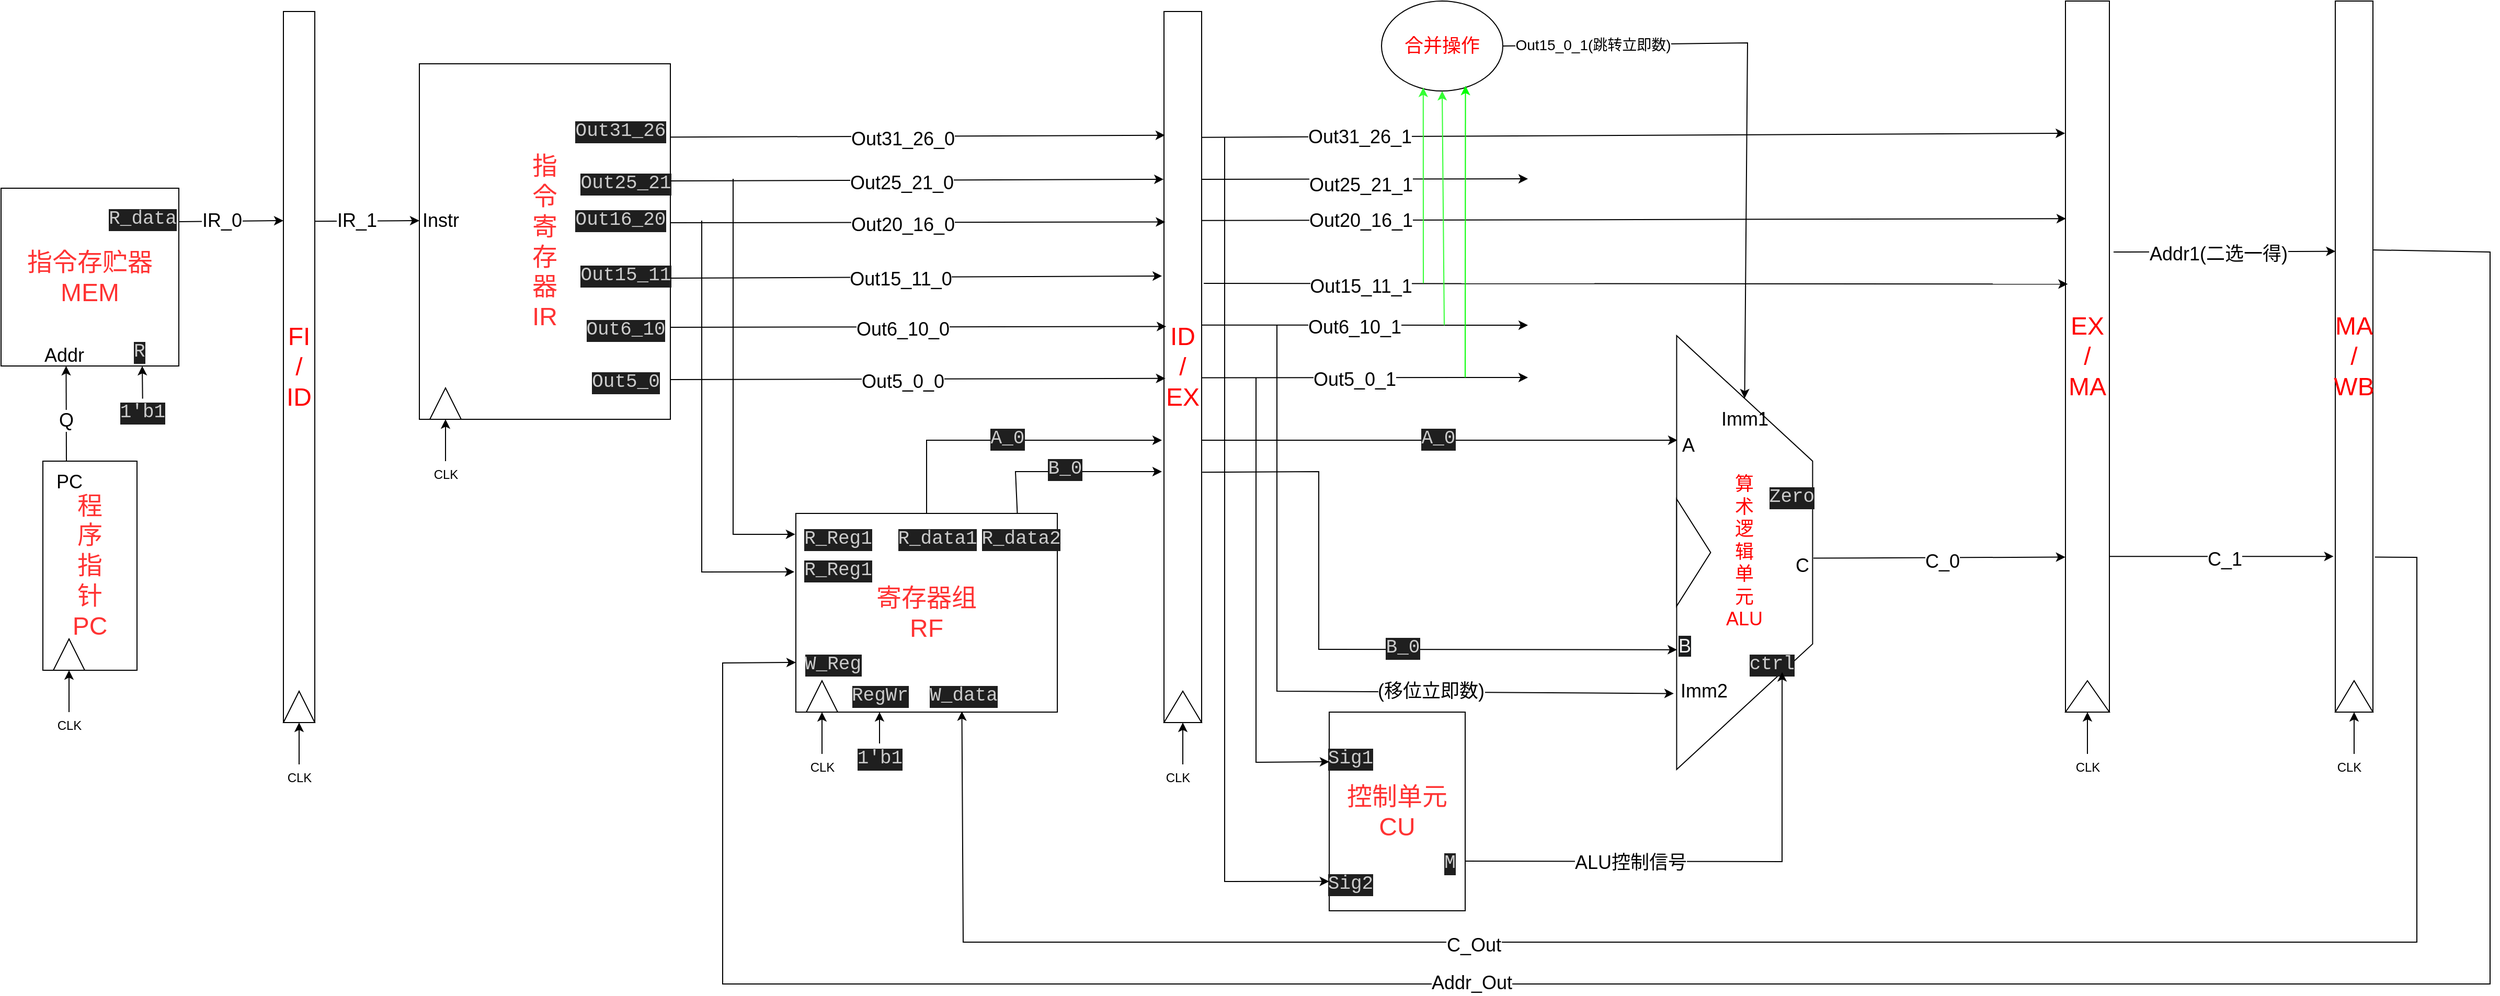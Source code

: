 <mxfile version="22.1.11" type="device">
  <diagram name="第 1 页" id="F2YBOsGmDb3BUTf48DRG">
    <mxGraphModel dx="2922" dy="1434" grid="1" gridSize="10" guides="1" tooltips="1" connect="1" arrows="1" fold="1" page="1" pageScale="1" pageWidth="827" pageHeight="1169" math="0" shadow="0">
      <root>
        <mxCell id="0" />
        <mxCell id="1" parent="0" />
        <mxCell id="sU1RIK9nSub-tDPMExDh-31" value="" style="group" vertex="1" connectable="0" parent="1">
          <mxGeometry x="2140" y="180" width="70" height="748" as="geometry" />
        </mxCell>
        <mxCell id="sU1RIK9nSub-tDPMExDh-23" value="&lt;font color=&quot;#ff0000&quot; style=&quot;font-size: 24px;&quot;&gt;EX&lt;br&gt;/&lt;br&gt;MA&lt;br&gt;&lt;/font&gt;" style="rounded=0;whiteSpace=wrap;html=1;" vertex="1" parent="sU1RIK9nSub-tDPMExDh-31">
          <mxGeometry x="14" width="42" height="680" as="geometry" />
        </mxCell>
        <mxCell id="sU1RIK9nSub-tDPMExDh-24" value="" style="triangle;whiteSpace=wrap;html=1;direction=north;" vertex="1" parent="sU1RIK9nSub-tDPMExDh-31">
          <mxGeometry x="14" y="650" width="42" height="30" as="geometry" />
        </mxCell>
        <mxCell id="sU1RIK9nSub-tDPMExDh-25" value="" style="endArrow=classic;html=1;rounded=0;entryX=0;entryY=0.5;entryDx=0;entryDy=0;" edge="1" parent="sU1RIK9nSub-tDPMExDh-31" target="sU1RIK9nSub-tDPMExDh-24">
          <mxGeometry width="50" height="50" relative="1" as="geometry">
            <mxPoint x="35" y="720" as="sourcePoint" />
            <mxPoint x="280" y="540" as="targetPoint" />
          </mxGeometry>
        </mxCell>
        <mxCell id="sU1RIK9nSub-tDPMExDh-26" value="CLK" style="text;html=1;align=center;verticalAlign=middle;resizable=0;points=[];autosize=1;strokeColor=none;fillColor=none;" vertex="1" parent="sU1RIK9nSub-tDPMExDh-31">
          <mxGeometry x="10" y="718" width="50" height="30" as="geometry" />
        </mxCell>
        <mxCell id="sU1RIK9nSub-tDPMExDh-32" value="" style="group" vertex="1" connectable="0" parent="1">
          <mxGeometry x="2400" y="180" width="60" height="748" as="geometry" />
        </mxCell>
        <mxCell id="sU1RIK9nSub-tDPMExDh-27" value="&lt;font color=&quot;#ff0000&quot;&gt;&lt;span style=&quot;font-size: 24px;&quot;&gt;MA&lt;br&gt;/&lt;br&gt;WB&lt;br&gt;&lt;/span&gt;&lt;/font&gt;" style="rounded=0;whiteSpace=wrap;html=1;" vertex="1" parent="sU1RIK9nSub-tDPMExDh-32">
          <mxGeometry x="12" width="36" height="680" as="geometry" />
        </mxCell>
        <mxCell id="sU1RIK9nSub-tDPMExDh-28" value="" style="triangle;whiteSpace=wrap;html=1;direction=north;" vertex="1" parent="sU1RIK9nSub-tDPMExDh-32">
          <mxGeometry x="12" y="650" width="36" height="30" as="geometry" />
        </mxCell>
        <mxCell id="sU1RIK9nSub-tDPMExDh-29" value="" style="endArrow=classic;html=1;rounded=0;entryX=0;entryY=0.5;entryDx=0;entryDy=0;" edge="1" parent="sU1RIK9nSub-tDPMExDh-32" target="sU1RIK9nSub-tDPMExDh-28">
          <mxGeometry width="50" height="50" relative="1" as="geometry">
            <mxPoint x="30" y="720" as="sourcePoint" />
            <mxPoint x="240" y="540" as="targetPoint" />
          </mxGeometry>
        </mxCell>
        <mxCell id="sU1RIK9nSub-tDPMExDh-30" value="CLK" style="text;html=1;align=center;verticalAlign=middle;resizable=0;points=[];autosize=1;strokeColor=none;fillColor=none;" vertex="1" parent="sU1RIK9nSub-tDPMExDh-32">
          <mxGeometry y="718" width="50" height="30" as="geometry" />
        </mxCell>
        <mxCell id="sU1RIK9nSub-tDPMExDh-33" value="" style="group" vertex="1" connectable="0" parent="1">
          <mxGeometry x="440" y="190" width="50" height="748" as="geometry" />
        </mxCell>
        <mxCell id="sU1RIK9nSub-tDPMExDh-1" value="&lt;font color=&quot;#ff0000&quot; style=&quot;font-size: 24px;&quot;&gt;FI&lt;br&gt;/&lt;br&gt;ID&lt;/font&gt;" style="rounded=0;whiteSpace=wrap;html=1;" vertex="1" parent="sU1RIK9nSub-tDPMExDh-33">
          <mxGeometry x="10" width="30" height="680" as="geometry" />
        </mxCell>
        <mxCell id="sU1RIK9nSub-tDPMExDh-3" value="" style="triangle;whiteSpace=wrap;html=1;direction=north;" vertex="1" parent="sU1RIK9nSub-tDPMExDh-33">
          <mxGeometry x="10" y="650" width="30" height="30" as="geometry" />
        </mxCell>
        <mxCell id="sU1RIK9nSub-tDPMExDh-4" value="" style="endArrow=classic;html=1;rounded=0;entryX=0;entryY=0.5;entryDx=0;entryDy=0;" edge="1" parent="sU1RIK9nSub-tDPMExDh-33" target="sU1RIK9nSub-tDPMExDh-3">
          <mxGeometry width="50" height="50" relative="1" as="geometry">
            <mxPoint x="25" y="720" as="sourcePoint" />
            <mxPoint x="200" y="540" as="targetPoint" />
          </mxGeometry>
        </mxCell>
        <mxCell id="sU1RIK9nSub-tDPMExDh-5" value="CLK" style="text;html=1;align=center;verticalAlign=middle;resizable=0;points=[];autosize=1;strokeColor=none;fillColor=none;" vertex="1" parent="sU1RIK9nSub-tDPMExDh-33">
          <mxGeometry y="718" width="50" height="30" as="geometry" />
        </mxCell>
        <mxCell id="sU1RIK9nSub-tDPMExDh-34" value="" style="group" vertex="1" connectable="0" parent="1">
          <mxGeometry x="1280" y="190" width="60" height="748" as="geometry" />
        </mxCell>
        <mxCell id="sU1RIK9nSub-tDPMExDh-10" value="&lt;font color=&quot;#ff0000&quot; style=&quot;font-size: 24px;&quot;&gt;ID&lt;br&gt;/&lt;br&gt;EX&lt;br&gt;&lt;/font&gt;" style="rounded=0;whiteSpace=wrap;html=1;" vertex="1" parent="sU1RIK9nSub-tDPMExDh-34">
          <mxGeometry x="12" width="36" height="680" as="geometry" />
        </mxCell>
        <mxCell id="sU1RIK9nSub-tDPMExDh-11" value="" style="triangle;whiteSpace=wrap;html=1;direction=north;" vertex="1" parent="sU1RIK9nSub-tDPMExDh-34">
          <mxGeometry x="12" y="650" width="36" height="30" as="geometry" />
        </mxCell>
        <mxCell id="sU1RIK9nSub-tDPMExDh-12" value="" style="endArrow=classic;html=1;rounded=0;entryX=0;entryY=0.5;entryDx=0;entryDy=0;" edge="1" parent="sU1RIK9nSub-tDPMExDh-34" target="sU1RIK9nSub-tDPMExDh-11">
          <mxGeometry width="50" height="50" relative="1" as="geometry">
            <mxPoint x="30" y="720" as="sourcePoint" />
            <mxPoint x="240" y="540" as="targetPoint" />
          </mxGeometry>
        </mxCell>
        <mxCell id="sU1RIK9nSub-tDPMExDh-13" value="CLK" style="text;html=1;align=center;verticalAlign=middle;resizable=0;points=[];autosize=1;strokeColor=none;fillColor=none;" vertex="1" parent="sU1RIK9nSub-tDPMExDh-34">
          <mxGeometry y="718" width="50" height="30" as="geometry" />
        </mxCell>
        <mxCell id="sU1RIK9nSub-tDPMExDh-43" value="" style="group" vertex="1" connectable="0" parent="1">
          <mxGeometry x="220" y="620" width="105" height="268" as="geometry" />
        </mxCell>
        <mxCell id="sU1RIK9nSub-tDPMExDh-36" value="&lt;font color=&quot;#ff3333&quot; style=&quot;font-size: 24px;&quot;&gt;程&lt;br&gt;序&lt;br&gt;指&lt;br&gt;针&lt;br&gt;PC&lt;/font&gt;" style="rounded=0;whiteSpace=wrap;html=1;" vertex="1" parent="sU1RIK9nSub-tDPMExDh-43">
          <mxGeometry width="90" height="200" as="geometry" />
        </mxCell>
        <mxCell id="sU1RIK9nSub-tDPMExDh-37" value="" style="triangle;whiteSpace=wrap;html=1;direction=north;" vertex="1" parent="sU1RIK9nSub-tDPMExDh-43">
          <mxGeometry x="10" y="170" width="30" height="30" as="geometry" />
        </mxCell>
        <mxCell id="sU1RIK9nSub-tDPMExDh-40" value="" style="endArrow=classic;html=1;rounded=0;entryX=0;entryY=0.5;entryDx=0;entryDy=0;" edge="1" parent="sU1RIK9nSub-tDPMExDh-43">
          <mxGeometry width="50" height="50" relative="1" as="geometry">
            <mxPoint x="25" y="240" as="sourcePoint" />
            <mxPoint x="25" y="200" as="targetPoint" />
          </mxGeometry>
        </mxCell>
        <mxCell id="sU1RIK9nSub-tDPMExDh-41" value="CLK" style="text;html=1;align=center;verticalAlign=middle;resizable=0;points=[];autosize=1;strokeColor=none;fillColor=none;" vertex="1" parent="sU1RIK9nSub-tDPMExDh-43">
          <mxGeometry y="238" width="50" height="30" as="geometry" />
        </mxCell>
        <mxCell id="sU1RIK9nSub-tDPMExDh-42" value="&lt;font style=&quot;font-size: 18px;&quot;&gt;PC&lt;/font&gt;" style="text;html=1;align=center;verticalAlign=middle;resizable=0;points=[];autosize=1;strokeColor=none;fillColor=none;" vertex="1" parent="sU1RIK9nSub-tDPMExDh-43">
          <mxGeometry width="50" height="40" as="geometry" />
        </mxCell>
        <mxCell id="sU1RIK9nSub-tDPMExDh-51" value="" style="group" vertex="1" connectable="0" parent="1">
          <mxGeometry x="180" y="359" width="185" height="230" as="geometry" />
        </mxCell>
        <mxCell id="sU1RIK9nSub-tDPMExDh-44" value="&lt;span style=&quot;color: rgb(255, 51, 51); font-size: 24px;&quot;&gt;指令存贮器&lt;br&gt;MEM&lt;br&gt;&lt;/span&gt;" style="whiteSpace=wrap;html=1;aspect=fixed;" vertex="1" parent="sU1RIK9nSub-tDPMExDh-51">
          <mxGeometry width="170" height="170" as="geometry" />
        </mxCell>
        <mxCell id="sU1RIK9nSub-tDPMExDh-45" value="&lt;font style=&quot;font-size: 18px;&quot;&gt;Addr&lt;/font&gt;" style="text;html=1;align=center;verticalAlign=middle;resizable=0;points=[];autosize=1;strokeColor=none;fillColor=none;" vertex="1" parent="sU1RIK9nSub-tDPMExDh-51">
          <mxGeometry x="30" y="140" width="60" height="40" as="geometry" />
        </mxCell>
        <mxCell id="sU1RIK9nSub-tDPMExDh-49" value="" style="edgeStyle=orthogonalEdgeStyle;rounded=0;orthogonalLoop=1;jettySize=auto;html=1;exitX=0.506;exitY=0.043;exitDx=0;exitDy=0;exitPerimeter=0;" edge="1" parent="sU1RIK9nSub-tDPMExDh-51" source="sU1RIK9nSub-tDPMExDh-46">
          <mxGeometry relative="1" as="geometry">
            <mxPoint x="185" y="200" as="sourcePoint" />
            <mxPoint x="135" y="170" as="targetPoint" />
          </mxGeometry>
        </mxCell>
        <mxCell id="sU1RIK9nSub-tDPMExDh-46" value="&lt;div style=&quot;color: rgb(204, 204, 204); background-color: rgb(31, 31, 31); font-family: Consolas, &amp;quot;Courier New&amp;quot;, monospace; line-height: 19px;&quot;&gt;&lt;font style=&quot;font-size: 18px;&quot;&gt;1&#39;b1&lt;/font&gt;&lt;/div&gt;" style="text;html=1;align=center;verticalAlign=middle;resizable=0;points=[];autosize=1;strokeColor=none;fillColor=none;" vertex="1" parent="sU1RIK9nSub-tDPMExDh-51">
          <mxGeometry x="105" y="200" width="60" height="30" as="geometry" />
        </mxCell>
        <mxCell id="sU1RIK9nSub-tDPMExDh-50" value="&lt;div style=&quot;color: rgb(204, 204, 204); background-color: rgb(31, 31, 31); font-family: Consolas, &amp;quot;Courier New&amp;quot;, monospace; font-weight: normal; line-height: 19px;&quot;&gt;&lt;div style=&quot;&quot;&gt;&lt;span style=&quot;color: rgb(204, 204, 204);&quot;&gt;&lt;font style=&quot;font-size: 18px;&quot;&gt;R&lt;/font&gt;&lt;/span&gt;&lt;/div&gt;&lt;/div&gt;" style="text;whiteSpace=wrap;html=1;" vertex="1" parent="sU1RIK9nSub-tDPMExDh-51">
          <mxGeometry x="125" y="140" width="20" height="20" as="geometry" />
        </mxCell>
        <mxCell id="sU1RIK9nSub-tDPMExDh-54" value="&lt;div style=&quot;color: rgb(204, 204, 204); background-color: rgb(31, 31, 31); font-family: Consolas, &amp;quot;Courier New&amp;quot;, monospace; line-height: 19px;&quot;&gt;&lt;font style=&quot;font-size: 18px;&quot;&gt;R_data&lt;/font&gt;&lt;/div&gt;" style="text;html=1;align=center;verticalAlign=middle;resizable=0;points=[];autosize=1;strokeColor=none;fillColor=none;" vertex="1" parent="sU1RIK9nSub-tDPMExDh-51">
          <mxGeometry x="95" y="15" width="80" height="30" as="geometry" />
        </mxCell>
        <mxCell id="sU1RIK9nSub-tDPMExDh-52" value="" style="endArrow=classic;html=1;rounded=0;exitX=0.25;exitY=0;exitDx=0;exitDy=0;entryX=0.366;entryY=1;entryDx=0;entryDy=0;entryPerimeter=0;" edge="1" parent="1" source="sU1RIK9nSub-tDPMExDh-36" target="sU1RIK9nSub-tDPMExDh-44">
          <mxGeometry width="50" height="50" relative="1" as="geometry">
            <mxPoint x="150" y="620" as="sourcePoint" />
            <mxPoint x="70" y="430" as="targetPoint" />
            <Array as="points" />
          </mxGeometry>
        </mxCell>
        <mxCell id="sU1RIK9nSub-tDPMExDh-53" value="&lt;font style=&quot;font-size: 18px;&quot;&gt;Q&lt;/font&gt;" style="edgeLabel;html=1;align=center;verticalAlign=middle;resizable=0;points=[];" vertex="1" connectable="0" parent="sU1RIK9nSub-tDPMExDh-52">
          <mxGeometry x="-0.147" y="1" relative="1" as="geometry">
            <mxPoint as="offset" />
          </mxGeometry>
        </mxCell>
        <mxCell id="sU1RIK9nSub-tDPMExDh-55" value="" style="endArrow=classic;html=1;rounded=0;exitX=1.002;exitY=0.188;exitDx=0;exitDy=0;exitPerimeter=0;" edge="1" parent="1" source="sU1RIK9nSub-tDPMExDh-44">
          <mxGeometry width="50" height="50" relative="1" as="geometry">
            <mxPoint x="350" y="400" as="sourcePoint" />
            <mxPoint x="450" y="390" as="targetPoint" />
          </mxGeometry>
        </mxCell>
        <mxCell id="sU1RIK9nSub-tDPMExDh-57" value="&lt;font style=&quot;font-size: 18px;&quot;&gt;IR_0&lt;/font&gt;" style="edgeLabel;html=1;align=center;verticalAlign=middle;resizable=0;points=[];" vertex="1" connectable="0" parent="sU1RIK9nSub-tDPMExDh-55">
          <mxGeometry x="-0.189" y="1" relative="1" as="geometry">
            <mxPoint as="offset" />
          </mxGeometry>
        </mxCell>
        <mxCell id="sU1RIK9nSub-tDPMExDh-60" value="" style="endArrow=classic;html=1;rounded=0;exitX=0.99;exitY=0.295;exitDx=0;exitDy=0;exitPerimeter=0;" edge="1" parent="1" source="sU1RIK9nSub-tDPMExDh-1">
          <mxGeometry width="50" height="50" relative="1" as="geometry">
            <mxPoint x="480" y="391" as="sourcePoint" />
            <mxPoint x="580" y="390" as="targetPoint" />
          </mxGeometry>
        </mxCell>
        <mxCell id="sU1RIK9nSub-tDPMExDh-61" value="&lt;font style=&quot;font-size: 18px;&quot;&gt;IR_1&lt;/font&gt;" style="edgeLabel;html=1;align=center;verticalAlign=middle;resizable=0;points=[];" vertex="1" connectable="0" parent="sU1RIK9nSub-tDPMExDh-60">
          <mxGeometry x="-0.189" y="1" relative="1" as="geometry">
            <mxPoint as="offset" />
          </mxGeometry>
        </mxCell>
        <mxCell id="sU1RIK9nSub-tDPMExDh-85" value="" style="group" vertex="1" connectable="0" parent="1">
          <mxGeometry x="570" y="240" width="257" height="408" as="geometry" />
        </mxCell>
        <mxCell id="sU1RIK9nSub-tDPMExDh-72" value="&lt;font color=&quot;#ff3333&quot; style=&quot;font-size: 24px;&quot;&gt;指&lt;br&gt;令&lt;br&gt;寄&lt;br&gt;存&lt;br&gt;器&lt;br&gt;IR&lt;/font&gt;" style="rounded=0;whiteSpace=wrap;html=1;" vertex="1" parent="sU1RIK9nSub-tDPMExDh-85">
          <mxGeometry x="10" width="240" height="340" as="geometry" />
        </mxCell>
        <mxCell id="sU1RIK9nSub-tDPMExDh-73" value="&lt;font style=&quot;font-size: 18px;&quot;&gt;Instr&lt;/font&gt;" style="text;html=1;align=center;verticalAlign=middle;resizable=0;points=[];autosize=1;strokeColor=none;fillColor=none;" vertex="1" parent="sU1RIK9nSub-tDPMExDh-85">
          <mxGeometry y="130" width="60" height="40" as="geometry" />
        </mxCell>
        <mxCell id="sU1RIK9nSub-tDPMExDh-74" value="" style="triangle;whiteSpace=wrap;html=1;direction=north;" vertex="1" parent="sU1RIK9nSub-tDPMExDh-85">
          <mxGeometry x="20" y="310" width="30" height="30" as="geometry" />
        </mxCell>
        <mxCell id="sU1RIK9nSub-tDPMExDh-75" value="" style="endArrow=classic;html=1;rounded=0;entryX=0;entryY=0.5;entryDx=0;entryDy=0;" edge="1" parent="sU1RIK9nSub-tDPMExDh-85">
          <mxGeometry width="50" height="50" relative="1" as="geometry">
            <mxPoint x="35" y="380" as="sourcePoint" />
            <mxPoint x="35" y="340" as="targetPoint" />
          </mxGeometry>
        </mxCell>
        <mxCell id="sU1RIK9nSub-tDPMExDh-76" value="CLK" style="text;html=1;align=center;verticalAlign=middle;resizable=0;points=[];autosize=1;strokeColor=none;fillColor=none;" vertex="1" parent="sU1RIK9nSub-tDPMExDh-85">
          <mxGeometry x="10" y="378" width="50" height="30" as="geometry" />
        </mxCell>
        <mxCell id="sU1RIK9nSub-tDPMExDh-84" value="" style="group" vertex="1" connectable="0" parent="sU1RIK9nSub-tDPMExDh-85">
          <mxGeometry x="152" y="50" width="105" height="270" as="geometry" />
        </mxCell>
        <mxCell id="sU1RIK9nSub-tDPMExDh-77" value="&lt;div style=&quot;color: rgb(204, 204, 204); background-color: rgb(31, 31, 31); font-family: Consolas, &amp;quot;Courier New&amp;quot;, monospace; line-height: 19px;&quot;&gt;&lt;font style=&quot;font-size: 18px;&quot;&gt;Out5_0&lt;/font&gt;&lt;/div&gt;" style="text;html=1;align=center;verticalAlign=middle;resizable=0;points=[];autosize=1;strokeColor=none;fillColor=none;" vertex="1" parent="sU1RIK9nSub-tDPMExDh-84">
          <mxGeometry x="15" y="240" width="80" height="30" as="geometry" />
        </mxCell>
        <mxCell id="sU1RIK9nSub-tDPMExDh-78" value="&lt;div style=&quot;color: rgb(204, 204, 204); background-color: rgb(31, 31, 31); font-family: Consolas, &amp;quot;Courier New&amp;quot;, monospace; line-height: 19px;&quot;&gt;&lt;font style=&quot;font-size: 18px;&quot;&gt;Out6_10&lt;/font&gt;&lt;/div&gt;" style="text;html=1;align=center;verticalAlign=middle;resizable=0;points=[];autosize=1;strokeColor=none;fillColor=none;" vertex="1" parent="sU1RIK9nSub-tDPMExDh-84">
          <mxGeometry x="10" y="190" width="90" height="30" as="geometry" />
        </mxCell>
        <mxCell id="sU1RIK9nSub-tDPMExDh-79" value="&lt;div style=&quot;color: rgb(204, 204, 204); background-color: rgb(31, 31, 31); font-family: Consolas, &amp;quot;Courier New&amp;quot;, monospace; line-height: 19px;&quot;&gt;&lt;font style=&quot;font-size: 18px;&quot;&gt;Out15_11&lt;/font&gt;&lt;/div&gt;" style="text;html=1;align=center;verticalAlign=middle;resizable=0;points=[];autosize=1;strokeColor=none;fillColor=none;" vertex="1" parent="sU1RIK9nSub-tDPMExDh-84">
          <mxGeometry x="5" y="138" width="100" height="30" as="geometry" />
        </mxCell>
        <mxCell id="sU1RIK9nSub-tDPMExDh-80" value="&lt;div style=&quot;color: rgb(204, 204, 204); background-color: rgb(31, 31, 31); font-family: Consolas, &amp;quot;Courier New&amp;quot;, monospace; line-height: 19px;&quot;&gt;&lt;font style=&quot;font-size: 18px;&quot;&gt;Out16_20&lt;/font&gt;&lt;/div&gt;" style="text;html=1;align=center;verticalAlign=middle;resizable=0;points=[];autosize=1;strokeColor=none;fillColor=none;" vertex="1" parent="sU1RIK9nSub-tDPMExDh-84">
          <mxGeometry y="84.5" width="100" height="30" as="geometry" />
        </mxCell>
        <mxCell id="sU1RIK9nSub-tDPMExDh-81" value="&lt;div style=&quot;color: rgb(204, 204, 204); background-color: rgb(31, 31, 31); font-family: Consolas, &amp;quot;Courier New&amp;quot;, monospace; line-height: 19px;&quot;&gt;&lt;font style=&quot;font-size: 18px;&quot;&gt;Out25_21&lt;/font&gt;&lt;/div&gt;" style="text;html=1;align=center;verticalAlign=middle;resizable=0;points=[];autosize=1;strokeColor=none;fillColor=none;" vertex="1" parent="sU1RIK9nSub-tDPMExDh-84">
          <mxGeometry x="5" y="50" width="100" height="30" as="geometry" />
        </mxCell>
        <mxCell id="sU1RIK9nSub-tDPMExDh-83" value="&lt;div style=&quot;color: rgb(204, 204, 204); background-color: rgb(31, 31, 31); font-family: Consolas, &amp;quot;Courier New&amp;quot;, monospace; line-height: 19px;&quot;&gt;&lt;font style=&quot;font-size: 18px;&quot;&gt;Out31_26&lt;/font&gt;&lt;/div&gt;" style="text;html=1;align=center;verticalAlign=middle;resizable=0;points=[];autosize=1;strokeColor=none;fillColor=none;" vertex="1" parent="sU1RIK9nSub-tDPMExDh-84">
          <mxGeometry width="100" height="30" as="geometry" />
        </mxCell>
        <mxCell id="sU1RIK9nSub-tDPMExDh-86" value="" style="endArrow=classic;html=1;rounded=0;entryX=0.027;entryY=0.174;entryDx=0;entryDy=0;entryPerimeter=0;exitX=0.984;exitY=0.672;exitDx=0;exitDy=0;exitPerimeter=0;" edge="1" parent="1" source="sU1RIK9nSub-tDPMExDh-83" target="sU1RIK9nSub-tDPMExDh-10">
          <mxGeometry width="50" height="50" relative="1" as="geometry">
            <mxPoint x="820" y="310" as="sourcePoint" />
            <mxPoint x="870" y="260" as="targetPoint" />
          </mxGeometry>
        </mxCell>
        <mxCell id="sU1RIK9nSub-tDPMExDh-87" value="&lt;font style=&quot;font-size: 18px;&quot;&gt;Out31_26_0&lt;/font&gt;" style="edgeLabel;html=1;align=center;verticalAlign=middle;resizable=0;points=[];" vertex="1" connectable="0" parent="sU1RIK9nSub-tDPMExDh-86">
          <mxGeometry x="-0.064" y="-2" relative="1" as="geometry">
            <mxPoint as="offset" />
          </mxGeometry>
        </mxCell>
        <mxCell id="sU1RIK9nSub-tDPMExDh-90" value="" style="endArrow=classic;html=1;rounded=0;entryX=0.034;entryY=0.296;entryDx=0;entryDy=0;entryPerimeter=0;exitX=0.984;exitY=0.672;exitDx=0;exitDy=0;exitPerimeter=0;" edge="1" parent="1" target="sU1RIK9nSub-tDPMExDh-10">
          <mxGeometry width="50" height="50" relative="1" as="geometry">
            <mxPoint x="820" y="392" as="sourcePoint" />
            <mxPoint x="993" y="390" as="targetPoint" />
          </mxGeometry>
        </mxCell>
        <mxCell id="sU1RIK9nSub-tDPMExDh-91" value="&lt;font style=&quot;font-size: 18px;&quot;&gt;Out20_16_0&lt;/font&gt;" style="edgeLabel;html=1;align=center;verticalAlign=middle;resizable=0;points=[];" vertex="1" connectable="0" parent="sU1RIK9nSub-tDPMExDh-90">
          <mxGeometry x="-0.064" y="-2" relative="1" as="geometry">
            <mxPoint as="offset" />
          </mxGeometry>
        </mxCell>
        <mxCell id="sU1RIK9nSub-tDPMExDh-92" value="" style="endArrow=classic;html=1;rounded=0;entryX=-0.053;entryY=0.372;entryDx=0;entryDy=0;entryPerimeter=0;exitX=0.984;exitY=0.672;exitDx=0;exitDy=0;exitPerimeter=0;" edge="1" parent="1" target="sU1RIK9nSub-tDPMExDh-10">
          <mxGeometry width="50" height="50" relative="1" as="geometry">
            <mxPoint x="820" y="445" as="sourcePoint" />
            <mxPoint x="993" y="443" as="targetPoint" />
          </mxGeometry>
        </mxCell>
        <mxCell id="sU1RIK9nSub-tDPMExDh-93" value="&lt;font style=&quot;font-size: 18px;&quot;&gt;Out15_11_0&lt;/font&gt;" style="edgeLabel;html=1;align=center;verticalAlign=middle;resizable=0;points=[];" vertex="1" connectable="0" parent="sU1RIK9nSub-tDPMExDh-92">
          <mxGeometry x="-0.064" y="-2" relative="1" as="geometry">
            <mxPoint as="offset" />
          </mxGeometry>
        </mxCell>
        <mxCell id="sU1RIK9nSub-tDPMExDh-94" value="" style="endArrow=classic;html=1;rounded=0;entryX=0.059;entryY=0.443;entryDx=0;entryDy=0;entryPerimeter=0;exitX=0.984;exitY=0.672;exitDx=0;exitDy=0;exitPerimeter=0;" edge="1" parent="1" target="sU1RIK9nSub-tDPMExDh-10">
          <mxGeometry width="50" height="50" relative="1" as="geometry">
            <mxPoint x="820" y="492" as="sourcePoint" />
            <mxPoint x="993" y="490" as="targetPoint" />
          </mxGeometry>
        </mxCell>
        <mxCell id="sU1RIK9nSub-tDPMExDh-95" value="&lt;font style=&quot;font-size: 18px;&quot;&gt;Out6_10_0&lt;/font&gt;" style="edgeLabel;html=1;align=center;verticalAlign=middle;resizable=0;points=[];" vertex="1" connectable="0" parent="sU1RIK9nSub-tDPMExDh-94">
          <mxGeometry x="-0.064" y="-2" relative="1" as="geometry">
            <mxPoint as="offset" />
          </mxGeometry>
        </mxCell>
        <mxCell id="sU1RIK9nSub-tDPMExDh-96" value="" style="endArrow=classic;html=1;rounded=0;entryX=0.038;entryY=0.516;entryDx=0;entryDy=0;entryPerimeter=0;exitX=0.984;exitY=0.672;exitDx=0;exitDy=0;exitPerimeter=0;" edge="1" parent="1" target="sU1RIK9nSub-tDPMExDh-10">
          <mxGeometry width="50" height="50" relative="1" as="geometry">
            <mxPoint x="820" y="542" as="sourcePoint" />
            <mxPoint x="993" y="540" as="targetPoint" />
          </mxGeometry>
        </mxCell>
        <mxCell id="sU1RIK9nSub-tDPMExDh-97" value="&lt;font style=&quot;font-size: 18px;&quot;&gt;Out5_0_0&lt;/font&gt;" style="edgeLabel;html=1;align=center;verticalAlign=middle;resizable=0;points=[];" vertex="1" connectable="0" parent="sU1RIK9nSub-tDPMExDh-96">
          <mxGeometry x="-0.064" y="-2" relative="1" as="geometry">
            <mxPoint as="offset" />
          </mxGeometry>
        </mxCell>
        <mxCell id="sU1RIK9nSub-tDPMExDh-98" value="" style="endArrow=classic;html=1;rounded=0;entryX=-0.01;entryY=0.236;entryDx=0;entryDy=0;entryPerimeter=0;exitX=0.984;exitY=0.672;exitDx=0;exitDy=0;exitPerimeter=0;" edge="1" parent="1" target="sU1RIK9nSub-tDPMExDh-10">
          <mxGeometry width="50" height="50" relative="1" as="geometry">
            <mxPoint x="820" y="352" as="sourcePoint" />
            <mxPoint x="993" y="350" as="targetPoint" />
          </mxGeometry>
        </mxCell>
        <mxCell id="sU1RIK9nSub-tDPMExDh-99" value="&lt;font style=&quot;font-size: 18px;&quot;&gt;Out25_21_0&lt;/font&gt;" style="edgeLabel;html=1;align=center;verticalAlign=middle;resizable=0;points=[];" vertex="1" connectable="0" parent="sU1RIK9nSub-tDPMExDh-98">
          <mxGeometry x="-0.064" y="-2" relative="1" as="geometry">
            <mxPoint as="offset" />
          </mxGeometry>
        </mxCell>
        <mxCell id="sU1RIK9nSub-tDPMExDh-125" value="" style="group" vertex="1" connectable="0" parent="1">
          <mxGeometry x="940" y="670" width="250" height="258" as="geometry" />
        </mxCell>
        <mxCell id="sU1RIK9nSub-tDPMExDh-108" value="&lt;font color=&quot;#ff3333&quot; style=&quot;font-size: 24px;&quot;&gt;寄存器组&lt;br&gt;RF&lt;/font&gt;" style="rounded=0;whiteSpace=wrap;html=1;" vertex="1" parent="sU1RIK9nSub-tDPMExDh-125">
          <mxGeometry width="250" height="190" as="geometry" />
        </mxCell>
        <mxCell id="sU1RIK9nSub-tDPMExDh-112" value="" style="triangle;whiteSpace=wrap;html=1;direction=north;" vertex="1" parent="sU1RIK9nSub-tDPMExDh-125">
          <mxGeometry x="10" y="160" width="30" height="30" as="geometry" />
        </mxCell>
        <mxCell id="sU1RIK9nSub-tDPMExDh-113" value="" style="endArrow=classic;html=1;rounded=0;entryX=0;entryY=0.5;entryDx=0;entryDy=0;" edge="1" parent="sU1RIK9nSub-tDPMExDh-125">
          <mxGeometry width="50" height="50" relative="1" as="geometry">
            <mxPoint x="25" y="230" as="sourcePoint" />
            <mxPoint x="25" y="190" as="targetPoint" />
          </mxGeometry>
        </mxCell>
        <mxCell id="sU1RIK9nSub-tDPMExDh-114" value="CLK" style="text;html=1;align=center;verticalAlign=middle;resizable=0;points=[];autosize=1;strokeColor=none;fillColor=none;" vertex="1" parent="sU1RIK9nSub-tDPMExDh-125">
          <mxGeometry y="228" width="50" height="30" as="geometry" />
        </mxCell>
        <mxCell id="sU1RIK9nSub-tDPMExDh-115" value="&lt;div style=&quot;color: rgb(204, 204, 204); background-color: rgb(31, 31, 31); font-family: Consolas, &amp;quot;Courier New&amp;quot;, monospace; line-height: 19px;&quot;&gt;&lt;font style=&quot;font-size: 18px;&quot;&gt;RegWr&lt;/font&gt;&lt;/div&gt;" style="text;html=1;align=center;verticalAlign=middle;resizable=0;points=[];autosize=1;strokeColor=none;fillColor=none;" vertex="1" parent="sU1RIK9nSub-tDPMExDh-125">
          <mxGeometry x="45" y="160" width="70" height="30" as="geometry" />
        </mxCell>
        <mxCell id="sU1RIK9nSub-tDPMExDh-116" value="" style="edgeStyle=orthogonalEdgeStyle;rounded=0;orthogonalLoop=1;jettySize=auto;html=1;" edge="1" parent="sU1RIK9nSub-tDPMExDh-125" source="sU1RIK9nSub-tDPMExDh-117">
          <mxGeometry relative="1" as="geometry">
            <mxPoint x="80" y="190" as="targetPoint" />
          </mxGeometry>
        </mxCell>
        <mxCell id="sU1RIK9nSub-tDPMExDh-117" value="&lt;div style=&quot;color: rgb(204, 204, 204); background-color: rgb(31, 31, 31); font-family: Consolas, &amp;quot;Courier New&amp;quot;, monospace; line-height: 19px;&quot;&gt;&lt;font style=&quot;font-size: 18px;&quot;&gt;1&#39;b1&lt;/font&gt;&lt;/div&gt;" style="text;html=1;align=center;verticalAlign=middle;resizable=0;points=[];autosize=1;strokeColor=none;fillColor=none;" vertex="1" parent="sU1RIK9nSub-tDPMExDh-125">
          <mxGeometry x="50" y="220" width="60" height="30" as="geometry" />
        </mxCell>
        <mxCell id="sU1RIK9nSub-tDPMExDh-118" value="&lt;div style=&quot;color: rgb(204, 204, 204); background-color: rgb(31, 31, 31); font-family: Consolas, &amp;quot;Courier New&amp;quot;, monospace; line-height: 19px;&quot;&gt;&lt;font style=&quot;font-size: 18px;&quot;&gt;R_Reg1&lt;/font&gt;&lt;/div&gt;" style="text;html=1;align=center;verticalAlign=middle;resizable=0;points=[];autosize=1;strokeColor=none;fillColor=none;" vertex="1" parent="sU1RIK9nSub-tDPMExDh-125">
          <mxGeometry y="10" width="80" height="30" as="geometry" />
        </mxCell>
        <mxCell id="sU1RIK9nSub-tDPMExDh-119" value="&lt;div style=&quot;color: rgb(204, 204, 204); background-color: rgb(31, 31, 31); font-family: Consolas, &amp;quot;Courier New&amp;quot;, monospace; line-height: 19px;&quot;&gt;&lt;font style=&quot;font-size: 18px;&quot;&gt;R_Reg1&lt;/font&gt;&lt;/div&gt;" style="text;html=1;align=center;verticalAlign=middle;resizable=0;points=[];autosize=1;strokeColor=none;fillColor=none;" vertex="1" parent="sU1RIK9nSub-tDPMExDh-125">
          <mxGeometry y="40" width="80" height="30" as="geometry" />
        </mxCell>
        <mxCell id="sU1RIK9nSub-tDPMExDh-120" value="&lt;div style=&quot;color: rgb(204, 204, 204); background-color: rgb(31, 31, 31); font-family: Consolas, &amp;quot;Courier New&amp;quot;, monospace; line-height: 19px;&quot;&gt;&lt;font style=&quot;font-size: 18px;&quot;&gt;W_Reg&lt;/font&gt;&lt;/div&gt;" style="text;html=1;align=center;verticalAlign=middle;resizable=0;points=[];autosize=1;strokeColor=none;fillColor=none;" vertex="1" parent="sU1RIK9nSub-tDPMExDh-125">
          <mxGeometry y="130" width="70" height="30" as="geometry" />
        </mxCell>
        <mxCell id="sU1RIK9nSub-tDPMExDh-122" value="&lt;div style=&quot;color: rgb(204, 204, 204); background-color: rgb(31, 31, 31); font-family: Consolas, &amp;quot;Courier New&amp;quot;, monospace; line-height: 19px;&quot;&gt;&lt;font style=&quot;font-size: 18px;&quot;&gt;W_data&lt;/font&gt;&lt;/div&gt;" style="text;html=1;align=center;verticalAlign=middle;resizable=0;points=[];autosize=1;strokeColor=none;fillColor=none;" vertex="1" parent="sU1RIK9nSub-tDPMExDh-125">
          <mxGeometry x="120" y="160" width="80" height="30" as="geometry" />
        </mxCell>
        <mxCell id="sU1RIK9nSub-tDPMExDh-123" value="&lt;div style=&quot;color: rgb(204, 204, 204); background-color: rgb(31, 31, 31); font-family: Consolas, &amp;quot;Courier New&amp;quot;, monospace; line-height: 19px;&quot;&gt;&lt;div style=&quot;line-height: 19px;&quot;&gt;&lt;font style=&quot;font-size: 18px;&quot;&gt;R_data1&lt;/font&gt;&lt;/div&gt;&lt;/div&gt;" style="text;html=1;align=center;verticalAlign=middle;resizable=0;points=[];autosize=1;strokeColor=none;fillColor=none;" vertex="1" parent="sU1RIK9nSub-tDPMExDh-125">
          <mxGeometry x="90" y="10" width="90" height="30" as="geometry" />
        </mxCell>
        <mxCell id="sU1RIK9nSub-tDPMExDh-124" value="&lt;div style=&quot;color: rgb(204, 204, 204); background-color: rgb(31, 31, 31); font-family: Consolas, &amp;quot;Courier New&amp;quot;, monospace; line-height: 19px;&quot;&gt;&lt;font style=&quot;font-size: 18px;&quot;&gt;R_data2&lt;/font&gt;&lt;br&gt;&lt;/div&gt;" style="text;html=1;align=center;verticalAlign=middle;resizable=0;points=[];autosize=1;strokeColor=none;fillColor=none;" vertex="1" parent="sU1RIK9nSub-tDPMExDh-125">
          <mxGeometry x="170" y="10" width="90" height="30" as="geometry" />
        </mxCell>
        <mxCell id="sU1RIK9nSub-tDPMExDh-126" value="" style="endArrow=classic;html=1;rounded=0;entryX=-0.007;entryY=0.332;entryDx=0;entryDy=0;entryPerimeter=0;" edge="1" parent="1" target="sU1RIK9nSub-tDPMExDh-118">
          <mxGeometry width="50" height="50" relative="1" as="geometry">
            <mxPoint x="880" y="350" as="sourcePoint" />
            <mxPoint x="1770" y="400" as="targetPoint" />
            <Array as="points">
              <mxPoint x="880" y="690" />
            </Array>
          </mxGeometry>
        </mxCell>
        <mxCell id="sU1RIK9nSub-tDPMExDh-127" value="" style="endArrow=classic;html=1;rounded=0;entryX=-0.018;entryY=0.529;entryDx=0;entryDy=0;entryPerimeter=0;" edge="1" parent="1" target="sU1RIK9nSub-tDPMExDh-119">
          <mxGeometry width="50" height="50" relative="1" as="geometry">
            <mxPoint x="850" y="390" as="sourcePoint" />
            <mxPoint x="909" y="734" as="targetPoint" />
            <Array as="points">
              <mxPoint x="850" y="726" />
            </Array>
          </mxGeometry>
        </mxCell>
        <mxCell id="sU1RIK9nSub-tDPMExDh-128" value="" style="endArrow=classic;html=1;rounded=0;exitX=0.5;exitY=0;exitDx=0;exitDy=0;" edge="1" parent="1" source="sU1RIK9nSub-tDPMExDh-108">
          <mxGeometry width="50" height="50" relative="1" as="geometry">
            <mxPoint x="1190" y="700" as="sourcePoint" />
            <mxPoint x="1290" y="600" as="targetPoint" />
            <Array as="points">
              <mxPoint x="1065" y="600" />
            </Array>
          </mxGeometry>
        </mxCell>
        <mxCell id="sU1RIK9nSub-tDPMExDh-130" value="&lt;div style=&quot;color: rgb(204, 204, 204); background-color: rgb(31, 31, 31); font-family: Consolas, &amp;quot;Courier New&amp;quot;, monospace; line-height: 19px;&quot;&gt;&lt;font style=&quot;font-size: 18px;&quot;&gt;A_0&lt;/font&gt;&lt;/div&gt;" style="edgeLabel;html=1;align=center;verticalAlign=middle;resizable=0;points=[];" vertex="1" connectable="0" parent="sU1RIK9nSub-tDPMExDh-128">
          <mxGeometry x="-0.007" y="1" relative="1" as="geometry">
            <mxPoint as="offset" />
          </mxGeometry>
        </mxCell>
        <mxCell id="sU1RIK9nSub-tDPMExDh-129" value="" style="endArrow=classic;html=1;rounded=0;exitX=0.847;exitY=-0.001;exitDx=0;exitDy=0;exitPerimeter=0;" edge="1" parent="1" source="sU1RIK9nSub-tDPMExDh-108">
          <mxGeometry width="50" height="50" relative="1" as="geometry">
            <mxPoint x="1190" y="800" as="sourcePoint" />
            <mxPoint x="1290" y="630" as="targetPoint" />
            <Array as="points">
              <mxPoint x="1150" y="630" />
            </Array>
          </mxGeometry>
        </mxCell>
        <mxCell id="sU1RIK9nSub-tDPMExDh-131" value="&lt;div style=&quot;color: rgb(204, 204, 204); background-color: rgb(31, 31, 31); font-family: Consolas, &amp;quot;Courier New&amp;quot;, monospace; line-height: 19px;&quot;&gt;&lt;font style=&quot;font-size: 18px;&quot;&gt;B_0&lt;/font&gt;&lt;/div&gt;" style="edgeLabel;html=1;align=center;verticalAlign=middle;resizable=0;points=[];" vertex="1" connectable="0" parent="sU1RIK9nSub-tDPMExDh-129">
          <mxGeometry x="-0.033" y="2" relative="1" as="geometry">
            <mxPoint as="offset" />
          </mxGeometry>
        </mxCell>
        <mxCell id="sU1RIK9nSub-tDPMExDh-132" value="" style="endArrow=classic;html=1;rounded=0;exitX=0.99;exitY=0.177;exitDx=0;exitDy=0;exitPerimeter=0;entryX=-0.008;entryY=0.186;entryDx=0;entryDy=0;entryPerimeter=0;" edge="1" parent="1" source="sU1RIK9nSub-tDPMExDh-10" target="sU1RIK9nSub-tDPMExDh-23">
          <mxGeometry width="50" height="50" relative="1" as="geometry">
            <mxPoint x="1410" y="310" as="sourcePoint" />
            <mxPoint x="1620" y="310" as="targetPoint" />
          </mxGeometry>
        </mxCell>
        <mxCell id="sU1RIK9nSub-tDPMExDh-133" value="&lt;font style=&quot;font-size: 18px;&quot;&gt;Out31_26_1&lt;/font&gt;" style="edgeLabel;html=1;align=center;verticalAlign=middle;resizable=0;points=[];" vertex="1" connectable="0" parent="sU1RIK9nSub-tDPMExDh-132">
          <mxGeometry x="-0.064" y="-2" relative="1" as="geometry">
            <mxPoint x="-235" y="-1" as="offset" />
          </mxGeometry>
        </mxCell>
        <mxCell id="sU1RIK9nSub-tDPMExDh-137" value="" style="endArrow=classic;html=1;rounded=0;exitX=1.004;exitY=0.236;exitDx=0;exitDy=0;exitPerimeter=0;" edge="1" parent="1" source="sU1RIK9nSub-tDPMExDh-10">
          <mxGeometry width="50" height="50" relative="1" as="geometry">
            <mxPoint x="1410" y="352" as="sourcePoint" />
            <mxPoint x="1640" y="350" as="targetPoint" />
          </mxGeometry>
        </mxCell>
        <mxCell id="sU1RIK9nSub-tDPMExDh-138" value="&lt;font style=&quot;font-size: 18px;&quot;&gt;Out25_21_1&lt;/font&gt;" style="edgeLabel;html=1;align=center;verticalAlign=middle;resizable=0;points=[];" vertex="1" connectable="0" parent="sU1RIK9nSub-tDPMExDh-137">
          <mxGeometry x="-0.064" y="-2" relative="1" as="geometry">
            <mxPoint x="6" y="3" as="offset" />
          </mxGeometry>
        </mxCell>
        <mxCell id="sU1RIK9nSub-tDPMExDh-139" value="" style="endArrow=classic;html=1;rounded=0;exitX=1.012;exitY=0.294;exitDx=0;exitDy=0;exitPerimeter=0;entryX=0.012;entryY=0.306;entryDx=0;entryDy=0;entryPerimeter=0;" edge="1" parent="1" source="sU1RIK9nSub-tDPMExDh-10" target="sU1RIK9nSub-tDPMExDh-23">
          <mxGeometry width="50" height="50" relative="1" as="geometry">
            <mxPoint x="1330" y="390" as="sourcePoint" />
            <mxPoint x="1622" y="390" as="targetPoint" />
          </mxGeometry>
        </mxCell>
        <mxCell id="sU1RIK9nSub-tDPMExDh-140" value="&lt;font style=&quot;font-size: 18px;&quot;&gt;Out20_16_1&lt;/font&gt;" style="edgeLabel;html=1;align=center;verticalAlign=middle;resizable=0;points=[];" vertex="1" connectable="0" parent="sU1RIK9nSub-tDPMExDh-139">
          <mxGeometry x="-0.064" y="-2" relative="1" as="geometry">
            <mxPoint x="-235" y="-1" as="offset" />
          </mxGeometry>
        </mxCell>
        <mxCell id="sU1RIK9nSub-tDPMExDh-141" value="" style="endArrow=classic;html=1;rounded=0;entryX=0.052;entryY=0.398;entryDx=0;entryDy=0;entryPerimeter=0;" edge="1" parent="1" target="sU1RIK9nSub-tDPMExDh-23">
          <mxGeometry width="50" height="50" relative="1" as="geometry">
            <mxPoint x="1330" y="450" as="sourcePoint" />
            <mxPoint x="1610" y="450" as="targetPoint" />
          </mxGeometry>
        </mxCell>
        <mxCell id="sU1RIK9nSub-tDPMExDh-142" value="&lt;font style=&quot;font-size: 18px;&quot;&gt;Out15_11_1&lt;/font&gt;" style="edgeLabel;html=1;align=center;verticalAlign=middle;resizable=0;points=[];" vertex="1" connectable="0" parent="sU1RIK9nSub-tDPMExDh-141">
          <mxGeometry x="-0.064" y="-2" relative="1" as="geometry">
            <mxPoint x="-237" as="offset" />
          </mxGeometry>
        </mxCell>
        <mxCell id="sU1RIK9nSub-tDPMExDh-143" value="" style="endArrow=classic;html=1;rounded=0;exitX=1;exitY=0.441;exitDx=0;exitDy=0;exitPerimeter=0;" edge="1" parent="1" source="sU1RIK9nSub-tDPMExDh-10">
          <mxGeometry width="50" height="50" relative="1" as="geometry">
            <mxPoint x="1330" y="490" as="sourcePoint" />
            <mxPoint x="1640" y="490" as="targetPoint" />
          </mxGeometry>
        </mxCell>
        <mxCell id="sU1RIK9nSub-tDPMExDh-144" value="&lt;font style=&quot;font-size: 18px;&quot;&gt;Out6_10_1&lt;/font&gt;" style="edgeLabel;html=1;align=center;verticalAlign=middle;resizable=0;points=[];" vertex="1" connectable="0" parent="sU1RIK9nSub-tDPMExDh-143">
          <mxGeometry x="-0.064" y="-2" relative="1" as="geometry">
            <mxPoint as="offset" />
          </mxGeometry>
        </mxCell>
        <mxCell id="sU1RIK9nSub-tDPMExDh-145" value="" style="endArrow=classic;html=1;rounded=0;exitX=0.988;exitY=0.515;exitDx=0;exitDy=0;exitPerimeter=0;" edge="1" parent="1" source="sU1RIK9nSub-tDPMExDh-10">
          <mxGeometry width="50" height="50" relative="1" as="geometry">
            <mxPoint x="1330" y="540" as="sourcePoint" />
            <mxPoint x="1640" y="540" as="targetPoint" />
          </mxGeometry>
        </mxCell>
        <mxCell id="sU1RIK9nSub-tDPMExDh-146" value="&lt;font style=&quot;font-size: 18px;&quot;&gt;Out5_0_1&lt;/font&gt;" style="edgeLabel;html=1;align=center;verticalAlign=middle;resizable=0;points=[];" vertex="1" connectable="0" parent="sU1RIK9nSub-tDPMExDh-145">
          <mxGeometry x="-0.064" y="-2" relative="1" as="geometry">
            <mxPoint as="offset" />
          </mxGeometry>
        </mxCell>
        <mxCell id="sU1RIK9nSub-tDPMExDh-149" value="" style="endArrow=classic;html=1;rounded=0;exitX=1.017;exitY=0.648;exitDx=0;exitDy=0;exitPerimeter=0;entryX=0.724;entryY=0.997;entryDx=0;entryDy=0;entryPerimeter=0;" edge="1" parent="1" source="sU1RIK9nSub-tDPMExDh-10" target="sU1RIK9nSub-tDPMExDh-179">
          <mxGeometry width="50" height="50" relative="1" as="geometry">
            <mxPoint x="1327.604" y="630.0" as="sourcePoint" />
            <mxPoint x="1778.474" y="800.002" as="targetPoint" />
            <Array as="points">
              <mxPoint x="1440" y="630" />
              <mxPoint x="1440" y="800" />
            </Array>
          </mxGeometry>
        </mxCell>
        <mxCell id="sU1RIK9nSub-tDPMExDh-150" value="&lt;div style=&quot;color: rgb(204, 204, 204); background-color: rgb(31, 31, 31); font-family: Consolas, &amp;quot;Courier New&amp;quot;, monospace; line-height: 19px;&quot;&gt;&lt;font style=&quot;font-size: 18px;&quot;&gt;B_0&lt;/font&gt;&lt;/div&gt;" style="edgeLabel;html=1;align=center;verticalAlign=middle;resizable=0;points=[];" vertex="1" connectable="0" parent="sU1RIK9nSub-tDPMExDh-149">
          <mxGeometry x="-0.033" y="2" relative="1" as="geometry">
            <mxPoint x="60" y="1" as="offset" />
          </mxGeometry>
        </mxCell>
        <mxCell id="sU1RIK9nSub-tDPMExDh-152" value="" style="group" vertex="1" connectable="0" parent="1">
          <mxGeometry x="1450" y="860" width="250" height="258" as="geometry" />
        </mxCell>
        <mxCell id="sU1RIK9nSub-tDPMExDh-153" value="&lt;font color=&quot;#ff3333&quot;&gt;&lt;span style=&quot;font-size: 24px;&quot;&gt;控制单元&lt;br&gt;CU&lt;br&gt;&lt;/span&gt;&lt;/font&gt;" style="rounded=0;whiteSpace=wrap;html=1;" vertex="1" parent="sU1RIK9nSub-tDPMExDh-152">
          <mxGeometry width="130" height="190" as="geometry" />
        </mxCell>
        <mxCell id="sU1RIK9nSub-tDPMExDh-157" value="&lt;div style=&quot;color: rgb(204, 204, 204); background-color: rgb(31, 31, 31); font-family: Consolas, &amp;quot;Courier New&amp;quot;, monospace; line-height: 19px;&quot;&gt;&lt;br&gt;&lt;/div&gt;" style="text;html=1;align=center;verticalAlign=middle;resizable=0;points=[];autosize=1;strokeColor=none;fillColor=none;" vertex="1" parent="sU1RIK9nSub-tDPMExDh-152">
          <mxGeometry x="70" y="160" width="20" height="30" as="geometry" />
        </mxCell>
        <mxCell id="sU1RIK9nSub-tDPMExDh-159" value="&lt;div style=&quot;color: rgb(204, 204, 204); background-color: rgb(31, 31, 31); font-family: Consolas, &amp;quot;Courier New&amp;quot;, monospace; line-height: 19px;&quot;&gt;&lt;br&gt;&lt;/div&gt;" style="text;html=1;align=center;verticalAlign=middle;resizable=0;points=[];autosize=1;strokeColor=none;fillColor=none;" vertex="1" parent="sU1RIK9nSub-tDPMExDh-152">
          <mxGeometry x="70" y="220" width="20" height="30" as="geometry" />
        </mxCell>
        <mxCell id="sU1RIK9nSub-tDPMExDh-160" value="&lt;div style=&quot;color: rgb(204, 204, 204); background-color: rgb(31, 31, 31); font-family: Consolas, &amp;quot;Courier New&amp;quot;, monospace; line-height: 19px;&quot;&gt;&lt;span style=&quot;font-size: 18px;&quot;&gt;Sig1&lt;/span&gt;&lt;/div&gt;" style="text;html=1;align=center;verticalAlign=middle;resizable=0;points=[];autosize=1;strokeColor=none;fillColor=none;" vertex="1" parent="sU1RIK9nSub-tDPMExDh-152">
          <mxGeometry x="-10" y="30" width="60" height="30" as="geometry" />
        </mxCell>
        <mxCell id="sU1RIK9nSub-tDPMExDh-161" value="&lt;div style=&quot;color: rgb(204, 204, 204); background-color: rgb(31, 31, 31); font-family: Consolas, &amp;quot;Courier New&amp;quot;, monospace; line-height: 19px;&quot;&gt;&lt;br&gt;&lt;/div&gt;" style="text;html=1;align=center;verticalAlign=middle;resizable=0;points=[];autosize=1;strokeColor=none;fillColor=none;" vertex="1" parent="sU1RIK9nSub-tDPMExDh-152">
          <mxGeometry x="30" y="40" width="20" height="30" as="geometry" />
        </mxCell>
        <mxCell id="sU1RIK9nSub-tDPMExDh-163" value="&lt;div style=&quot;color: rgb(204, 204, 204); background-color: rgb(31, 31, 31); font-family: Consolas, &amp;quot;Courier New&amp;quot;, monospace; line-height: 19px;&quot;&gt;&lt;br&gt;&lt;/div&gt;" style="text;html=1;align=center;verticalAlign=middle;resizable=0;points=[];autosize=1;strokeColor=none;fillColor=none;" vertex="1" parent="sU1RIK9nSub-tDPMExDh-152">
          <mxGeometry x="30" y="100" width="20" height="30" as="geometry" />
        </mxCell>
        <mxCell id="sU1RIK9nSub-tDPMExDh-164" value="&lt;div style=&quot;color: rgb(204, 204, 204); background-color: rgb(31, 31, 31); font-family: Consolas, &amp;quot;Courier New&amp;quot;, monospace; line-height: 19px;&quot;&gt;&lt;div style=&quot;line-height: 19px;&quot;&gt;&lt;span style=&quot;font-size: 18px;&quot;&gt;M&lt;/span&gt;&lt;/div&gt;&lt;/div&gt;" style="text;html=1;align=center;verticalAlign=middle;resizable=0;points=[];autosize=1;strokeColor=none;fillColor=none;" vertex="1" parent="sU1RIK9nSub-tDPMExDh-152">
          <mxGeometry x="100" y="130" width="30" height="30" as="geometry" />
        </mxCell>
        <mxCell id="sU1RIK9nSub-tDPMExDh-165" value="&lt;div style=&quot;color: rgb(204, 204, 204); background-color: rgb(31, 31, 31); font-family: Consolas, &amp;quot;Courier New&amp;quot;, monospace; line-height: 19px;&quot;&gt;&lt;br&gt;&lt;/div&gt;" style="text;html=1;align=center;verticalAlign=middle;resizable=0;points=[];autosize=1;strokeColor=none;fillColor=none;" vertex="1" parent="sU1RIK9nSub-tDPMExDh-152">
          <mxGeometry x="195" y="120" width="20" height="30" as="geometry" />
        </mxCell>
        <mxCell id="sU1RIK9nSub-tDPMExDh-173" value="&lt;div style=&quot;color: rgb(204, 204, 204); background-color: rgb(31, 31, 31); font-family: Consolas, &amp;quot;Courier New&amp;quot;, monospace; line-height: 19px;&quot;&gt;&lt;font style=&quot;font-size: 18px;&quot;&gt;Sig2&lt;/font&gt;&lt;/div&gt;" style="text;html=1;align=center;verticalAlign=middle;resizable=0;points=[];autosize=1;strokeColor=none;fillColor=none;" vertex="1" parent="sU1RIK9nSub-tDPMExDh-152">
          <mxGeometry x="-10" y="150" width="60" height="30" as="geometry" />
        </mxCell>
        <mxCell id="sU1RIK9nSub-tDPMExDh-147" value="" style="endArrow=classic;html=1;rounded=0;exitX=0.996;exitY=0.603;exitDx=0;exitDy=0;exitPerimeter=0;entryX=0.241;entryY=0.994;entryDx=0;entryDy=0;entryPerimeter=0;" edge="1" parent="1" source="sU1RIK9nSub-tDPMExDh-10" target="sU1RIK9nSub-tDPMExDh-179">
          <mxGeometry width="50" height="50" relative="1" as="geometry">
            <mxPoint x="1328" y="600.0" as="sourcePoint" />
            <mxPoint x="1730" y="600" as="targetPoint" />
          </mxGeometry>
        </mxCell>
        <mxCell id="sU1RIK9nSub-tDPMExDh-148" value="&lt;div style=&quot;color: rgb(204, 204, 204); background-color: rgb(31, 31, 31); font-family: Consolas, &amp;quot;Courier New&amp;quot;, monospace; line-height: 19px;&quot;&gt;&lt;font style=&quot;font-size: 18px;&quot;&gt;A_0&lt;/font&gt;&lt;/div&gt;" style="edgeLabel;html=1;align=center;verticalAlign=middle;resizable=0;points=[];" vertex="1" connectable="0" parent="sU1RIK9nSub-tDPMExDh-147">
          <mxGeometry x="-0.007" y="1" relative="1" as="geometry">
            <mxPoint as="offset" />
          </mxGeometry>
        </mxCell>
        <mxCell id="sU1RIK9nSub-tDPMExDh-175" value="" style="endArrow=classic;html=1;rounded=0;entryX=0;entryY=0.25;entryDx=0;entryDy=0;" edge="1" parent="1" target="sU1RIK9nSub-tDPMExDh-153">
          <mxGeometry width="50" height="50" relative="1" as="geometry">
            <mxPoint x="1380" y="540" as="sourcePoint" />
            <mxPoint x="1900" y="730" as="targetPoint" />
            <Array as="points">
              <mxPoint x="1380" y="640" />
              <mxPoint x="1380" y="908" />
            </Array>
          </mxGeometry>
        </mxCell>
        <mxCell id="sU1RIK9nSub-tDPMExDh-176" value="" style="endArrow=classic;html=1;rounded=0;entryX=-0.001;entryY=0.852;entryDx=0;entryDy=0;entryPerimeter=0;" edge="1" parent="1" target="sU1RIK9nSub-tDPMExDh-153">
          <mxGeometry width="50" height="50" relative="1" as="geometry">
            <mxPoint x="1350" y="310" as="sourcePoint" />
            <mxPoint x="1510" y="488" as="targetPoint" />
            <Array as="points">
              <mxPoint x="1350" y="1022" />
            </Array>
          </mxGeometry>
        </mxCell>
        <mxCell id="sU1RIK9nSub-tDPMExDh-177" value="" style="group" vertex="1" connectable="0" parent="1">
          <mxGeometry x="1709.998" y="499.999" width="212.226" height="414.821" as="geometry" />
        </mxCell>
        <mxCell id="sU1RIK9nSub-tDPMExDh-178" value="" style="group" vertex="1" connectable="0" parent="sU1RIK9nSub-tDPMExDh-177">
          <mxGeometry x="72.222" width="140.004" height="414.821" as="geometry" />
        </mxCell>
        <mxCell id="sU1RIK9nSub-tDPMExDh-179" value="&lt;span style=&quot;font-size: 18px;&quot;&gt;&lt;font color=&quot;#ff0000&quot;&gt;算&lt;br&gt;术&lt;br&gt;逻&lt;br&gt;辑&lt;br&gt;单&lt;br&gt;元&lt;br&gt;ALU&lt;/font&gt;&lt;br&gt;&lt;/span&gt;" style="shape=trapezoid;perimeter=trapezoidPerimeter;whiteSpace=wrap;html=1;fixedSize=1;direction=south;size=120.0;" vertex="1" parent="sU1RIK9nSub-tDPMExDh-178">
          <mxGeometry width="130" height="414.821" as="geometry" />
        </mxCell>
        <mxCell id="sU1RIK9nSub-tDPMExDh-180" value="" style="triangle;whiteSpace=wrap;html=1;" vertex="1" parent="sU1RIK9nSub-tDPMExDh-178">
          <mxGeometry y="156.225" width="32.5" height="102.371" as="geometry" />
        </mxCell>
        <mxCell id="sU1RIK9nSub-tDPMExDh-183" value="&lt;div style=&quot;color: rgb(204, 204, 204); background-color: rgb(31, 31, 31); font-family: Consolas, &amp;quot;Courier New&amp;quot;, monospace; line-height: 19px;&quot;&gt;&lt;font style=&quot;font-size: 18px;&quot;&gt;ctrl&lt;/font&gt;&lt;/div&gt;" style="text;html=1;align=center;verticalAlign=middle;resizable=0;points=[];autosize=1;strokeColor=none;fillColor=none;" vertex="1" parent="sU1RIK9nSub-tDPMExDh-178">
          <mxGeometry x="61.25" y="300.001" width="60" height="30" as="geometry" />
        </mxCell>
        <mxCell id="sU1RIK9nSub-tDPMExDh-184" value="&lt;font style=&quot;font-size: 18px;&quot;&gt;C&lt;/font&gt;" style="text;html=1;align=center;verticalAlign=middle;resizable=0;points=[];autosize=1;strokeColor=none;fillColor=none;" vertex="1" parent="sU1RIK9nSub-tDPMExDh-178">
          <mxGeometry x="100.004" y="200.003" width="40" height="40" as="geometry" />
        </mxCell>
        <mxCell id="sU1RIK9nSub-tDPMExDh-185" value="&lt;div style=&quot;color: rgb(204, 204, 204); background-color: rgb(31, 31, 31); font-family: Consolas, &amp;quot;Courier New&amp;quot;, monospace; line-height: 19px;&quot;&gt;&lt;font style=&quot;font-size: 18px;&quot;&gt;Zero&lt;/font&gt;&lt;/div&gt;" style="text;html=1;align=center;verticalAlign=middle;resizable=0;points=[];autosize=1;strokeColor=none;fillColor=none;" vertex="1" parent="sU1RIK9nSub-tDPMExDh-178">
          <mxGeometry x="80.0" y="140.001" width="60" height="30" as="geometry" />
        </mxCell>
        <mxCell id="sU1RIK9nSub-tDPMExDh-187" value="&lt;font style=&quot;font-size: 18px;&quot;&gt;Imm1&lt;/font&gt;" style="text;html=1;align=center;verticalAlign=middle;resizable=0;points=[];autosize=1;strokeColor=none;fillColor=none;" vertex="1" parent="sU1RIK9nSub-tDPMExDh-178">
          <mxGeometry x="30.004" y="60.003" width="70" height="40" as="geometry" />
        </mxCell>
        <mxCell id="sU1RIK9nSub-tDPMExDh-188" value="&lt;font style=&quot;font-size: 18px;&quot;&gt;Imm2&lt;/font&gt;" style="text;html=1;align=center;verticalAlign=middle;resizable=0;points=[];autosize=1;strokeColor=none;fillColor=none;" vertex="1" parent="sU1RIK9nSub-tDPMExDh-178">
          <mxGeometry x="-8.746" y="320.003" width="70" height="40" as="geometry" />
        </mxCell>
        <mxCell id="sU1RIK9nSub-tDPMExDh-210" value="&lt;span style=&quot;color: rgb(240, 240, 240); font-family: Helvetica; font-size: 18px; font-style: normal; font-variant-ligatures: normal; font-variant-caps: normal; font-weight: 400; letter-spacing: normal; orphans: 2; text-align: center; text-indent: 0px; text-transform: none; widows: 2; word-spacing: 0px; -webkit-text-stroke-width: 0px; background-color: rgb(27, 29, 30); text-decoration-thickness: initial; text-decoration-style: initial; text-decoration-color: initial; float: none; display: inline !important;&quot;&gt;B&lt;/span&gt;" style="text;whiteSpace=wrap;html=1;" vertex="1" parent="sU1RIK9nSub-tDPMExDh-178">
          <mxGeometry y="280.001" width="50" height="50" as="geometry" />
        </mxCell>
        <mxCell id="sU1RIK9nSub-tDPMExDh-211" value="&lt;font style=&quot;font-size: 18px;&quot;&gt;A&lt;/font&gt;" style="text;html=1;align=center;verticalAlign=middle;resizable=0;points=[];autosize=1;strokeColor=none;fillColor=none;" vertex="1" parent="sU1RIK9nSub-tDPMExDh-178">
          <mxGeometry x="-8.746" y="85.003" width="40" height="40" as="geometry" />
        </mxCell>
        <mxCell id="sU1RIK9nSub-tDPMExDh-189" value="" style="endArrow=classic;html=1;rounded=0;entryX=0.825;entryY=1.021;entryDx=0;entryDy=0;entryPerimeter=0;" edge="1" parent="1" target="sU1RIK9nSub-tDPMExDh-179">
          <mxGeometry width="50" height="50" relative="1" as="geometry">
            <mxPoint x="1400" y="490" as="sourcePoint" />
            <mxPoint x="1850" y="640" as="targetPoint" />
            <Array as="points">
              <mxPoint x="1400" y="840" />
            </Array>
          </mxGeometry>
        </mxCell>
        <mxCell id="sU1RIK9nSub-tDPMExDh-193" value="&lt;font style=&quot;font-size: 18px;&quot;&gt;(移位立即数)&lt;/font&gt;" style="edgeLabel;html=1;align=center;verticalAlign=middle;resizable=0;points=[];" vertex="1" connectable="0" parent="sU1RIK9nSub-tDPMExDh-189">
          <mxGeometry x="0.362" y="1" relative="1" as="geometry">
            <mxPoint as="offset" />
          </mxGeometry>
        </mxCell>
        <mxCell id="sU1RIK9nSub-tDPMExDh-191" value="" style="endArrow=classic;html=1;rounded=0;exitX=1;exitY=0.75;exitDx=0;exitDy=0;entryX=1;entryY=0;entryDx=0;entryDy=0;" edge="1" parent="1" source="sU1RIK9nSub-tDPMExDh-153" target="sU1RIK9nSub-tDPMExDh-179">
          <mxGeometry width="50" height="50" relative="1" as="geometry">
            <mxPoint x="2040" y="990" as="sourcePoint" />
            <mxPoint x="2090" y="940" as="targetPoint" />
            <Array as="points">
              <mxPoint x="1883" y="1003" />
            </Array>
          </mxGeometry>
        </mxCell>
        <mxCell id="sU1RIK9nSub-tDPMExDh-192" value="&lt;font style=&quot;font-size: 18px;&quot;&gt;ALU控制信号&lt;/font&gt;" style="edgeLabel;html=1;align=center;verticalAlign=middle;resizable=0;points=[];" vertex="1" connectable="0" parent="sU1RIK9nSub-tDPMExDh-191">
          <mxGeometry x="-0.349" y="-1" relative="1" as="geometry">
            <mxPoint as="offset" />
          </mxGeometry>
        </mxCell>
        <mxCell id="sU1RIK9nSub-tDPMExDh-196" value="" style="endArrow=classic;html=1;rounded=0;exitX=1;exitY=0.5;exitDx=0;exitDy=0;entryX=0;entryY=0.5;entryDx=0;entryDy=0;" edge="1" parent="1" source="sU1RIK9nSub-tDPMExDh-201" target="sU1RIK9nSub-tDPMExDh-179">
          <mxGeometry width="50" height="50" relative="1" as="geometry">
            <mxPoint x="1675.36" y="537.48" as="sourcePoint" />
            <mxPoint x="1930" y="540" as="targetPoint" />
            <Array as="points">
              <mxPoint x="1850" y="220" />
            </Array>
          </mxGeometry>
        </mxCell>
        <mxCell id="sU1RIK9nSub-tDPMExDh-203" value="&lt;font style=&quot;font-size: 14px;&quot;&gt;Out15_0_1(跳转立即数)&lt;/font&gt;" style="edgeLabel;html=1;align=center;verticalAlign=middle;resizable=0;points=[];" vertex="1" connectable="0" parent="sU1RIK9nSub-tDPMExDh-196">
          <mxGeometry x="-0.775" y="-4" relative="1" as="geometry">
            <mxPoint x="21" y="-4" as="offset" />
          </mxGeometry>
        </mxCell>
        <mxCell id="sU1RIK9nSub-tDPMExDh-201" value="&lt;font color=&quot;#ff0000&quot; style=&quot;font-size: 18px;&quot;&gt;合并操作&lt;/font&gt;" style="ellipse;whiteSpace=wrap;html=1;" vertex="1" parent="1">
          <mxGeometry x="1500" y="180" width="116" height="86" as="geometry" />
        </mxCell>
        <mxCell id="sU1RIK9nSub-tDPMExDh-204" value="" style="endArrow=classic;html=1;rounded=0;entryX=0.344;entryY=0.962;entryDx=0;entryDy=0;entryPerimeter=0;strokeColor=#33FF33;" edge="1" parent="1" target="sU1RIK9nSub-tDPMExDh-201">
          <mxGeometry width="50" height="50" relative="1" as="geometry">
            <mxPoint x="1540" y="450" as="sourcePoint" />
            <mxPoint x="1780" y="449" as="targetPoint" />
          </mxGeometry>
        </mxCell>
        <mxCell id="sU1RIK9nSub-tDPMExDh-205" value="" style="endArrow=classic;html=1;rounded=0;entryX=0.692;entryY=0.942;entryDx=0;entryDy=0;entryPerimeter=0;fillColor=#00FF00;strokeColor=#00FF00;" edge="1" parent="1" target="sU1RIK9nSub-tDPMExDh-201">
          <mxGeometry width="50" height="50" relative="1" as="geometry">
            <mxPoint x="1580" y="540" as="sourcePoint" />
            <mxPoint x="1590" y="349" as="targetPoint" />
          </mxGeometry>
        </mxCell>
        <mxCell id="sU1RIK9nSub-tDPMExDh-206" value="" style="endArrow=classic;html=1;rounded=0;entryX=0.5;entryY=1;entryDx=0;entryDy=0;strokeColor=#33FF33;" edge="1" parent="1" target="sU1RIK9nSub-tDPMExDh-201">
          <mxGeometry width="50" height="50" relative="1" as="geometry">
            <mxPoint x="1560" y="490" as="sourcePoint" />
            <mxPoint x="1562.79" y="266" as="targetPoint" />
          </mxGeometry>
        </mxCell>
        <mxCell id="sU1RIK9nSub-tDPMExDh-208" value="" style="endArrow=classic;html=1;rounded=0;entryX=-0.045;entryY=0.781;entryDx=0;entryDy=0;entryPerimeter=0;exitX=0.998;exitY=0.781;exitDx=0;exitDy=0;exitPerimeter=0;" edge="1" parent="1" source="sU1RIK9nSub-tDPMExDh-23" target="sU1RIK9nSub-tDPMExDh-27">
          <mxGeometry width="50" height="50" relative="1" as="geometry">
            <mxPoint x="2250.0" y="710.41" as="sourcePoint" />
            <mxPoint x="2405.0" y="709.999" as="targetPoint" />
          </mxGeometry>
        </mxCell>
        <mxCell id="sU1RIK9nSub-tDPMExDh-209" value="&lt;font style=&quot;font-size: 18px;&quot;&gt;C_1&lt;/font&gt;" style="edgeLabel;html=1;align=center;verticalAlign=middle;resizable=0;points=[];" vertex="1" connectable="0" parent="sU1RIK9nSub-tDPMExDh-208">
          <mxGeometry x="0.021" y="-3" relative="1" as="geometry">
            <mxPoint as="offset" />
          </mxGeometry>
        </mxCell>
        <mxCell id="sU1RIK9nSub-tDPMExDh-199" value="" style="endArrow=classic;html=1;rounded=0;entryX=-0.003;entryY=0.782;entryDx=0;entryDy=0;entryPerimeter=0;exitX=0.513;exitY=-0.006;exitDx=0;exitDy=0;exitPerimeter=0;" edge="1" parent="1" source="sU1RIK9nSub-tDPMExDh-179" target="sU1RIK9nSub-tDPMExDh-23">
          <mxGeometry width="50" height="50" relative="1" as="geometry">
            <mxPoint x="1912.22" y="732.41" as="sourcePoint" />
            <mxPoint x="1962.22" y="682.41" as="targetPoint" />
          </mxGeometry>
        </mxCell>
        <mxCell id="sU1RIK9nSub-tDPMExDh-200" value="&lt;font style=&quot;font-size: 18px;&quot;&gt;C_0&lt;/font&gt;" style="edgeLabel;html=1;align=center;verticalAlign=middle;resizable=0;points=[];" vertex="1" connectable="0" parent="sU1RIK9nSub-tDPMExDh-199">
          <mxGeometry x="0.021" y="-3" relative="1" as="geometry">
            <mxPoint as="offset" />
          </mxGeometry>
        </mxCell>
        <mxCell id="sU1RIK9nSub-tDPMExDh-214" value="" style="endArrow=classic;html=1;rounded=0;entryX=0.007;entryY=0.352;entryDx=0;entryDy=0;entryPerimeter=0;" edge="1" parent="1" target="sU1RIK9nSub-tDPMExDh-27">
          <mxGeometry width="50" height="50" relative="1" as="geometry">
            <mxPoint x="2200" y="420" as="sourcePoint" />
            <mxPoint x="2430" y="420" as="targetPoint" />
          </mxGeometry>
        </mxCell>
        <mxCell id="sU1RIK9nSub-tDPMExDh-215" value="&lt;font style=&quot;font-size: 18px;&quot;&gt;Addr1(二选一得)&lt;/font&gt;" style="edgeLabel;html=1;align=center;verticalAlign=middle;resizable=0;points=[];" vertex="1" connectable="0" parent="sU1RIK9nSub-tDPMExDh-214">
          <mxGeometry x="-0.053" y="-2" relative="1" as="geometry">
            <mxPoint x="-1" as="offset" />
          </mxGeometry>
        </mxCell>
        <mxCell id="sU1RIK9nSub-tDPMExDh-216" value="" style="endArrow=classic;html=1;rounded=0;exitX=1.05;exitY=0.782;exitDx=0;exitDy=0;exitPerimeter=0;entryX=0.635;entryY=0.996;entryDx=0;entryDy=0;entryPerimeter=0;" edge="1" parent="1" source="sU1RIK9nSub-tDPMExDh-27" target="sU1RIK9nSub-tDPMExDh-108">
          <mxGeometry width="50" height="50" relative="1" as="geometry">
            <mxPoint x="2770" y="650" as="sourcePoint" />
            <mxPoint x="820" y="1030" as="targetPoint" />
            <Array as="points">
              <mxPoint x="2490" y="712" />
              <mxPoint x="2490" y="1080" />
              <mxPoint x="1100" y="1080" />
            </Array>
          </mxGeometry>
        </mxCell>
        <mxCell id="sU1RIK9nSub-tDPMExDh-217" value="&lt;font style=&quot;font-size: 18px;&quot;&gt;C_Out&lt;/font&gt;" style="edgeLabel;html=1;align=center;verticalAlign=middle;resizable=0;points=[];" vertex="1" connectable="0" parent="sU1RIK9nSub-tDPMExDh-216">
          <mxGeometry x="0.298" y="3" relative="1" as="geometry">
            <mxPoint as="offset" />
          </mxGeometry>
        </mxCell>
        <mxCell id="sU1RIK9nSub-tDPMExDh-218" value="" style="endArrow=classic;html=1;rounded=0;exitX=0.985;exitY=0.35;exitDx=0;exitDy=0;exitPerimeter=0;entryX=0;entryY=0.75;entryDx=0;entryDy=0;" edge="1" parent="1" source="sU1RIK9nSub-tDPMExDh-27" target="sU1RIK9nSub-tDPMExDh-108">
          <mxGeometry width="50" height="50" relative="1" as="geometry">
            <mxPoint x="2950" y="940" as="sourcePoint" />
            <mxPoint x="3000" y="890" as="targetPoint" />
            <Array as="points">
              <mxPoint x="2560" y="420" />
              <mxPoint x="2560" y="1120" />
              <mxPoint x="870" y="1120" />
              <mxPoint x="870" y="813" />
            </Array>
          </mxGeometry>
        </mxCell>
        <mxCell id="sU1RIK9nSub-tDPMExDh-223" value="&lt;font style=&quot;font-size: 18px;&quot;&gt;Addr_Out&lt;/font&gt;" style="edgeLabel;html=1;align=center;verticalAlign=middle;resizable=0;points=[];" vertex="1" connectable="0" parent="sU1RIK9nSub-tDPMExDh-218">
          <mxGeometry x="0.241" y="-1" relative="1" as="geometry">
            <mxPoint as="offset" />
          </mxGeometry>
        </mxCell>
      </root>
    </mxGraphModel>
  </diagram>
</mxfile>
